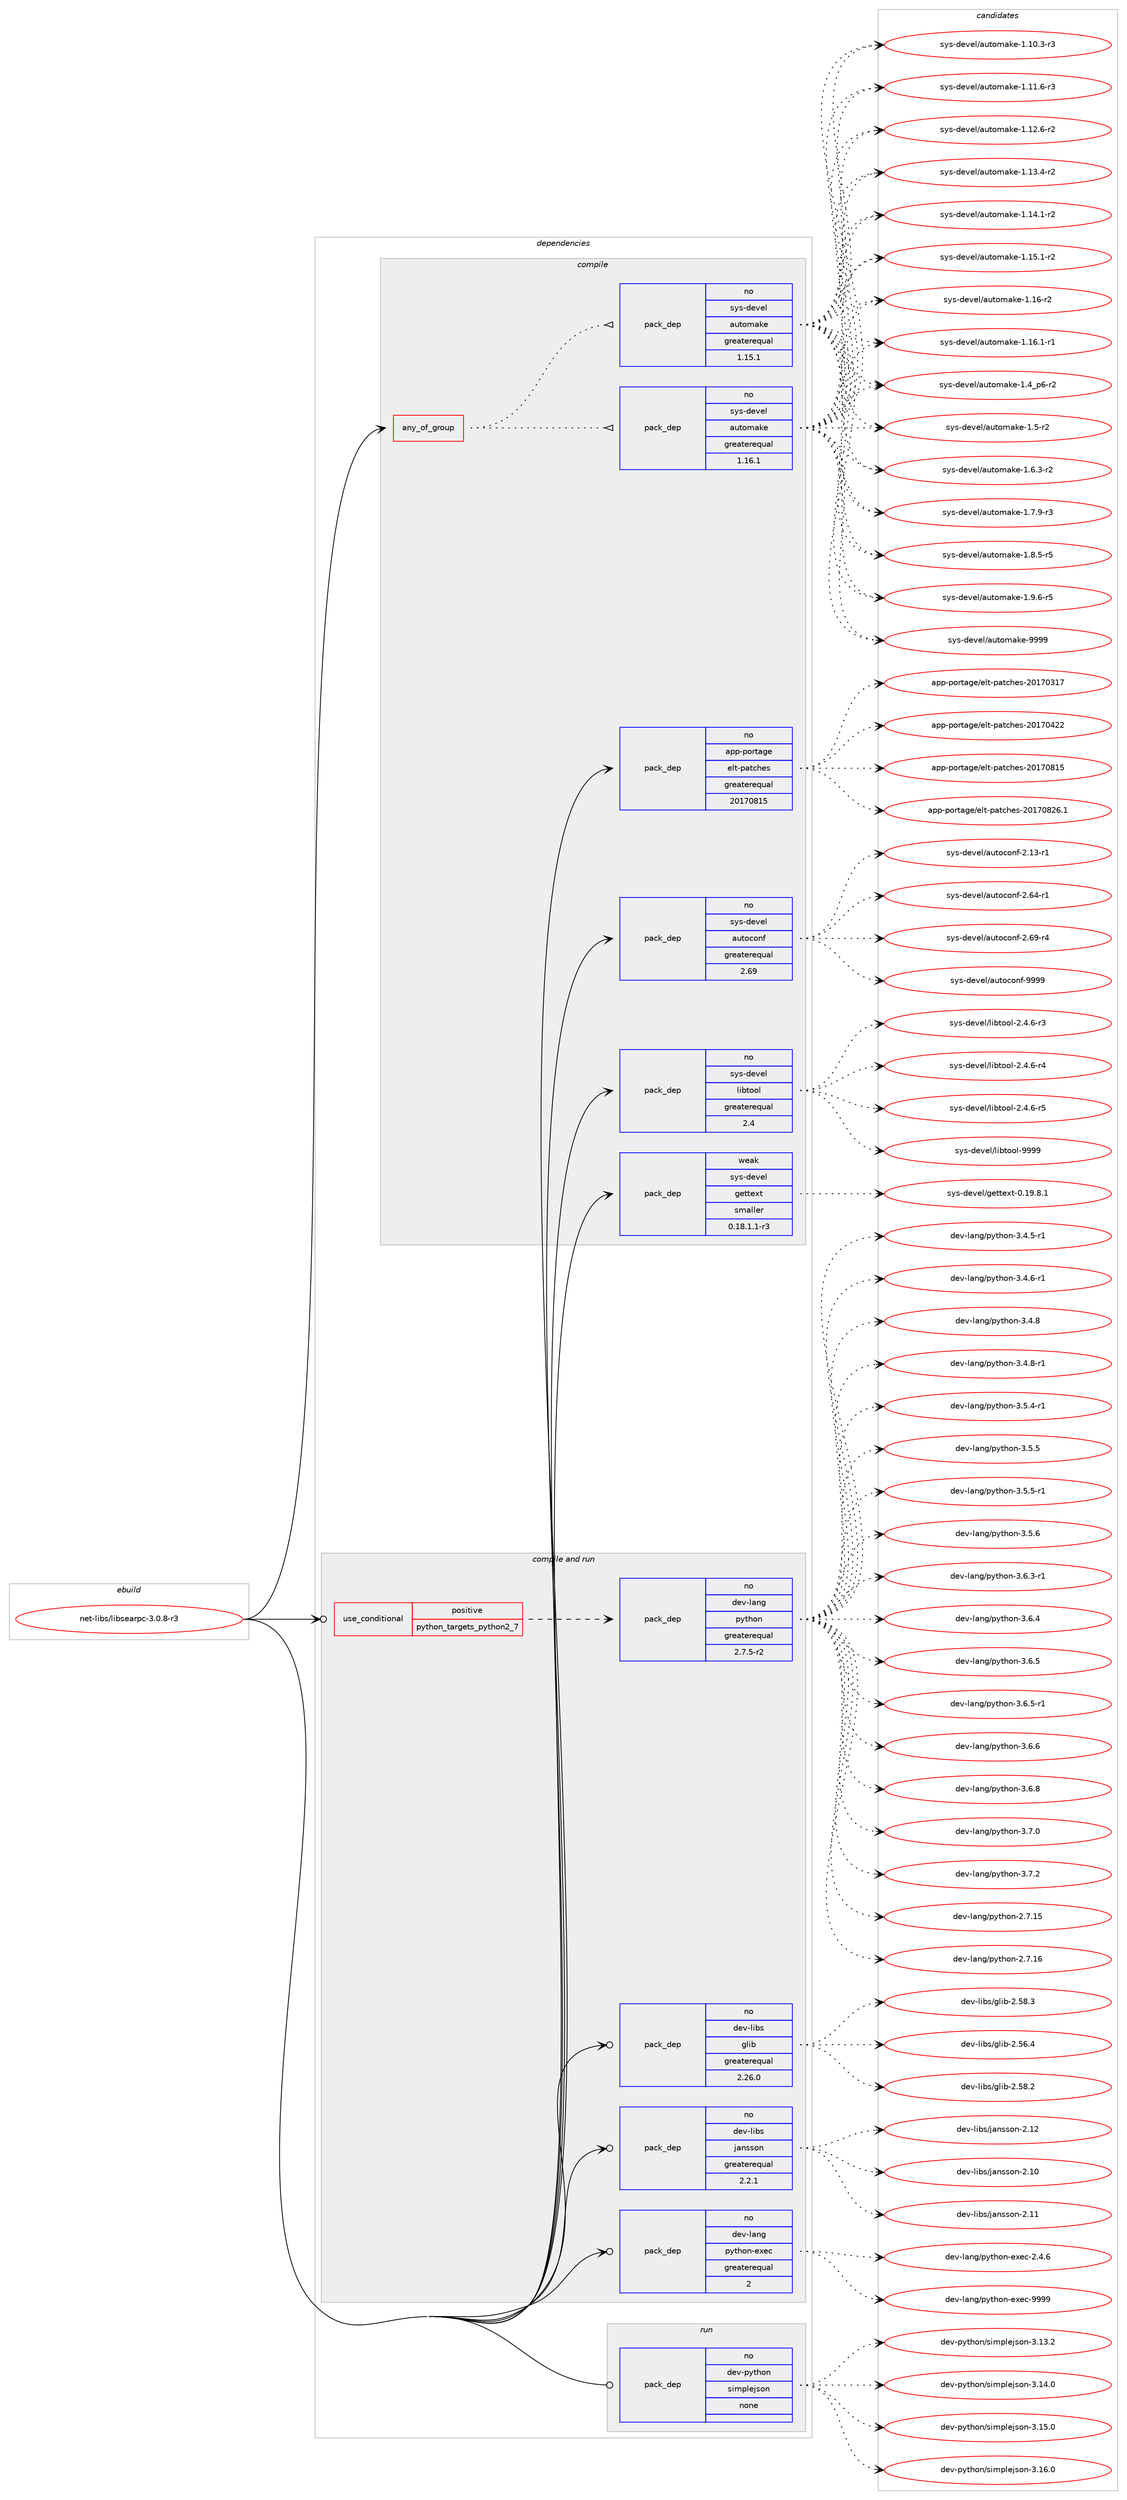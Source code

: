 digraph prolog {

# *************
# Graph options
# *************

newrank=true;
concentrate=true;
compound=true;
graph [rankdir=LR,fontname=Helvetica,fontsize=10,ranksep=1.5];#, ranksep=2.5, nodesep=0.2];
edge  [arrowhead=vee];
node  [fontname=Helvetica,fontsize=10];

# **********
# The ebuild
# **********

subgraph cluster_leftcol {
color=gray;
rank=same;
label=<<i>ebuild</i>>;
id [label="net-libs/libsearpc-3.0.8-r3", color=red, width=4, href="../net-libs/libsearpc-3.0.8-r3.svg"];
}

# ****************
# The dependencies
# ****************

subgraph cluster_midcol {
color=gray;
label=<<i>dependencies</i>>;
subgraph cluster_compile {
fillcolor="#eeeeee";
style=filled;
label=<<i>compile</i>>;
subgraph any26164 {
dependency1660386 [label=<<TABLE BORDER="0" CELLBORDER="1" CELLSPACING="0" CELLPADDING="4"><TR><TD CELLPADDING="10">any_of_group</TD></TR></TABLE>>, shape=none, color=red];subgraph pack1187120 {
dependency1660387 [label=<<TABLE BORDER="0" CELLBORDER="1" CELLSPACING="0" CELLPADDING="4" WIDTH="220"><TR><TD ROWSPAN="6" CELLPADDING="30">pack_dep</TD></TR><TR><TD WIDTH="110">no</TD></TR><TR><TD>sys-devel</TD></TR><TR><TD>automake</TD></TR><TR><TD>greaterequal</TD></TR><TR><TD>1.16.1</TD></TR></TABLE>>, shape=none, color=blue];
}
dependency1660386:e -> dependency1660387:w [weight=20,style="dotted",arrowhead="oinv"];
subgraph pack1187121 {
dependency1660388 [label=<<TABLE BORDER="0" CELLBORDER="1" CELLSPACING="0" CELLPADDING="4" WIDTH="220"><TR><TD ROWSPAN="6" CELLPADDING="30">pack_dep</TD></TR><TR><TD WIDTH="110">no</TD></TR><TR><TD>sys-devel</TD></TR><TR><TD>automake</TD></TR><TR><TD>greaterequal</TD></TR><TR><TD>1.15.1</TD></TR></TABLE>>, shape=none, color=blue];
}
dependency1660386:e -> dependency1660388:w [weight=20,style="dotted",arrowhead="oinv"];
}
id:e -> dependency1660386:w [weight=20,style="solid",arrowhead="vee"];
subgraph pack1187122 {
dependency1660389 [label=<<TABLE BORDER="0" CELLBORDER="1" CELLSPACING="0" CELLPADDING="4" WIDTH="220"><TR><TD ROWSPAN="6" CELLPADDING="30">pack_dep</TD></TR><TR><TD WIDTH="110">no</TD></TR><TR><TD>app-portage</TD></TR><TR><TD>elt-patches</TD></TR><TR><TD>greaterequal</TD></TR><TR><TD>20170815</TD></TR></TABLE>>, shape=none, color=blue];
}
id:e -> dependency1660389:w [weight=20,style="solid",arrowhead="vee"];
subgraph pack1187123 {
dependency1660390 [label=<<TABLE BORDER="0" CELLBORDER="1" CELLSPACING="0" CELLPADDING="4" WIDTH="220"><TR><TD ROWSPAN="6" CELLPADDING="30">pack_dep</TD></TR><TR><TD WIDTH="110">no</TD></TR><TR><TD>sys-devel</TD></TR><TR><TD>autoconf</TD></TR><TR><TD>greaterequal</TD></TR><TR><TD>2.69</TD></TR></TABLE>>, shape=none, color=blue];
}
id:e -> dependency1660390:w [weight=20,style="solid",arrowhead="vee"];
subgraph pack1187124 {
dependency1660391 [label=<<TABLE BORDER="0" CELLBORDER="1" CELLSPACING="0" CELLPADDING="4" WIDTH="220"><TR><TD ROWSPAN="6" CELLPADDING="30">pack_dep</TD></TR><TR><TD WIDTH="110">no</TD></TR><TR><TD>sys-devel</TD></TR><TR><TD>libtool</TD></TR><TR><TD>greaterequal</TD></TR><TR><TD>2.4</TD></TR></TABLE>>, shape=none, color=blue];
}
id:e -> dependency1660391:w [weight=20,style="solid",arrowhead="vee"];
subgraph pack1187125 {
dependency1660392 [label=<<TABLE BORDER="0" CELLBORDER="1" CELLSPACING="0" CELLPADDING="4" WIDTH="220"><TR><TD ROWSPAN="6" CELLPADDING="30">pack_dep</TD></TR><TR><TD WIDTH="110">weak</TD></TR><TR><TD>sys-devel</TD></TR><TR><TD>gettext</TD></TR><TR><TD>smaller</TD></TR><TR><TD>0.18.1.1-r3</TD></TR></TABLE>>, shape=none, color=blue];
}
id:e -> dependency1660392:w [weight=20,style="solid",arrowhead="vee"];
}
subgraph cluster_compileandrun {
fillcolor="#eeeeee";
style=filled;
label=<<i>compile and run</i>>;
subgraph cond446314 {
dependency1660393 [label=<<TABLE BORDER="0" CELLBORDER="1" CELLSPACING="0" CELLPADDING="4"><TR><TD ROWSPAN="3" CELLPADDING="10">use_conditional</TD></TR><TR><TD>positive</TD></TR><TR><TD>python_targets_python2_7</TD></TR></TABLE>>, shape=none, color=red];
subgraph pack1187126 {
dependency1660394 [label=<<TABLE BORDER="0" CELLBORDER="1" CELLSPACING="0" CELLPADDING="4" WIDTH="220"><TR><TD ROWSPAN="6" CELLPADDING="30">pack_dep</TD></TR><TR><TD WIDTH="110">no</TD></TR><TR><TD>dev-lang</TD></TR><TR><TD>python</TD></TR><TR><TD>greaterequal</TD></TR><TR><TD>2.7.5-r2</TD></TR></TABLE>>, shape=none, color=blue];
}
dependency1660393:e -> dependency1660394:w [weight=20,style="dashed",arrowhead="vee"];
}
id:e -> dependency1660393:w [weight=20,style="solid",arrowhead="odotvee"];
subgraph pack1187127 {
dependency1660395 [label=<<TABLE BORDER="0" CELLBORDER="1" CELLSPACING="0" CELLPADDING="4" WIDTH="220"><TR><TD ROWSPAN="6" CELLPADDING="30">pack_dep</TD></TR><TR><TD WIDTH="110">no</TD></TR><TR><TD>dev-lang</TD></TR><TR><TD>python-exec</TD></TR><TR><TD>greaterequal</TD></TR><TR><TD>2</TD></TR></TABLE>>, shape=none, color=blue];
}
id:e -> dependency1660395:w [weight=20,style="solid",arrowhead="odotvee"];
subgraph pack1187128 {
dependency1660396 [label=<<TABLE BORDER="0" CELLBORDER="1" CELLSPACING="0" CELLPADDING="4" WIDTH="220"><TR><TD ROWSPAN="6" CELLPADDING="30">pack_dep</TD></TR><TR><TD WIDTH="110">no</TD></TR><TR><TD>dev-libs</TD></TR><TR><TD>glib</TD></TR><TR><TD>greaterequal</TD></TR><TR><TD>2.26.0</TD></TR></TABLE>>, shape=none, color=blue];
}
id:e -> dependency1660396:w [weight=20,style="solid",arrowhead="odotvee"];
subgraph pack1187129 {
dependency1660397 [label=<<TABLE BORDER="0" CELLBORDER="1" CELLSPACING="0" CELLPADDING="4" WIDTH="220"><TR><TD ROWSPAN="6" CELLPADDING="30">pack_dep</TD></TR><TR><TD WIDTH="110">no</TD></TR><TR><TD>dev-libs</TD></TR><TR><TD>jansson</TD></TR><TR><TD>greaterequal</TD></TR><TR><TD>2.2.1</TD></TR></TABLE>>, shape=none, color=blue];
}
id:e -> dependency1660397:w [weight=20,style="solid",arrowhead="odotvee"];
}
subgraph cluster_run {
fillcolor="#eeeeee";
style=filled;
label=<<i>run</i>>;
subgraph pack1187130 {
dependency1660398 [label=<<TABLE BORDER="0" CELLBORDER="1" CELLSPACING="0" CELLPADDING="4" WIDTH="220"><TR><TD ROWSPAN="6" CELLPADDING="30">pack_dep</TD></TR><TR><TD WIDTH="110">no</TD></TR><TR><TD>dev-python</TD></TR><TR><TD>simplejson</TD></TR><TR><TD>none</TD></TR><TR><TD></TD></TR></TABLE>>, shape=none, color=blue];
}
id:e -> dependency1660398:w [weight=20,style="solid",arrowhead="odot"];
}
}

# **************
# The candidates
# **************

subgraph cluster_choices {
rank=same;
color=gray;
label=<<i>candidates</i>>;

subgraph choice1187120 {
color=black;
nodesep=1;
choice11512111545100101118101108479711711611110997107101454946494846514511451 [label="sys-devel/automake-1.10.3-r3", color=red, width=4,href="../sys-devel/automake-1.10.3-r3.svg"];
choice11512111545100101118101108479711711611110997107101454946494946544511451 [label="sys-devel/automake-1.11.6-r3", color=red, width=4,href="../sys-devel/automake-1.11.6-r3.svg"];
choice11512111545100101118101108479711711611110997107101454946495046544511450 [label="sys-devel/automake-1.12.6-r2", color=red, width=4,href="../sys-devel/automake-1.12.6-r2.svg"];
choice11512111545100101118101108479711711611110997107101454946495146524511450 [label="sys-devel/automake-1.13.4-r2", color=red, width=4,href="../sys-devel/automake-1.13.4-r2.svg"];
choice11512111545100101118101108479711711611110997107101454946495246494511450 [label="sys-devel/automake-1.14.1-r2", color=red, width=4,href="../sys-devel/automake-1.14.1-r2.svg"];
choice11512111545100101118101108479711711611110997107101454946495346494511450 [label="sys-devel/automake-1.15.1-r2", color=red, width=4,href="../sys-devel/automake-1.15.1-r2.svg"];
choice1151211154510010111810110847971171161111099710710145494649544511450 [label="sys-devel/automake-1.16-r2", color=red, width=4,href="../sys-devel/automake-1.16-r2.svg"];
choice11512111545100101118101108479711711611110997107101454946495446494511449 [label="sys-devel/automake-1.16.1-r1", color=red, width=4,href="../sys-devel/automake-1.16.1-r1.svg"];
choice115121115451001011181011084797117116111109971071014549465295112544511450 [label="sys-devel/automake-1.4_p6-r2", color=red, width=4,href="../sys-devel/automake-1.4_p6-r2.svg"];
choice11512111545100101118101108479711711611110997107101454946534511450 [label="sys-devel/automake-1.5-r2", color=red, width=4,href="../sys-devel/automake-1.5-r2.svg"];
choice115121115451001011181011084797117116111109971071014549465446514511450 [label="sys-devel/automake-1.6.3-r2", color=red, width=4,href="../sys-devel/automake-1.6.3-r2.svg"];
choice115121115451001011181011084797117116111109971071014549465546574511451 [label="sys-devel/automake-1.7.9-r3", color=red, width=4,href="../sys-devel/automake-1.7.9-r3.svg"];
choice115121115451001011181011084797117116111109971071014549465646534511453 [label="sys-devel/automake-1.8.5-r5", color=red, width=4,href="../sys-devel/automake-1.8.5-r5.svg"];
choice115121115451001011181011084797117116111109971071014549465746544511453 [label="sys-devel/automake-1.9.6-r5", color=red, width=4,href="../sys-devel/automake-1.9.6-r5.svg"];
choice115121115451001011181011084797117116111109971071014557575757 [label="sys-devel/automake-9999", color=red, width=4,href="../sys-devel/automake-9999.svg"];
dependency1660387:e -> choice11512111545100101118101108479711711611110997107101454946494846514511451:w [style=dotted,weight="100"];
dependency1660387:e -> choice11512111545100101118101108479711711611110997107101454946494946544511451:w [style=dotted,weight="100"];
dependency1660387:e -> choice11512111545100101118101108479711711611110997107101454946495046544511450:w [style=dotted,weight="100"];
dependency1660387:e -> choice11512111545100101118101108479711711611110997107101454946495146524511450:w [style=dotted,weight="100"];
dependency1660387:e -> choice11512111545100101118101108479711711611110997107101454946495246494511450:w [style=dotted,weight="100"];
dependency1660387:e -> choice11512111545100101118101108479711711611110997107101454946495346494511450:w [style=dotted,weight="100"];
dependency1660387:e -> choice1151211154510010111810110847971171161111099710710145494649544511450:w [style=dotted,weight="100"];
dependency1660387:e -> choice11512111545100101118101108479711711611110997107101454946495446494511449:w [style=dotted,weight="100"];
dependency1660387:e -> choice115121115451001011181011084797117116111109971071014549465295112544511450:w [style=dotted,weight="100"];
dependency1660387:e -> choice11512111545100101118101108479711711611110997107101454946534511450:w [style=dotted,weight="100"];
dependency1660387:e -> choice115121115451001011181011084797117116111109971071014549465446514511450:w [style=dotted,weight="100"];
dependency1660387:e -> choice115121115451001011181011084797117116111109971071014549465546574511451:w [style=dotted,weight="100"];
dependency1660387:e -> choice115121115451001011181011084797117116111109971071014549465646534511453:w [style=dotted,weight="100"];
dependency1660387:e -> choice115121115451001011181011084797117116111109971071014549465746544511453:w [style=dotted,weight="100"];
dependency1660387:e -> choice115121115451001011181011084797117116111109971071014557575757:w [style=dotted,weight="100"];
}
subgraph choice1187121 {
color=black;
nodesep=1;
choice11512111545100101118101108479711711611110997107101454946494846514511451 [label="sys-devel/automake-1.10.3-r3", color=red, width=4,href="../sys-devel/automake-1.10.3-r3.svg"];
choice11512111545100101118101108479711711611110997107101454946494946544511451 [label="sys-devel/automake-1.11.6-r3", color=red, width=4,href="../sys-devel/automake-1.11.6-r3.svg"];
choice11512111545100101118101108479711711611110997107101454946495046544511450 [label="sys-devel/automake-1.12.6-r2", color=red, width=4,href="../sys-devel/automake-1.12.6-r2.svg"];
choice11512111545100101118101108479711711611110997107101454946495146524511450 [label="sys-devel/automake-1.13.4-r2", color=red, width=4,href="../sys-devel/automake-1.13.4-r2.svg"];
choice11512111545100101118101108479711711611110997107101454946495246494511450 [label="sys-devel/automake-1.14.1-r2", color=red, width=4,href="../sys-devel/automake-1.14.1-r2.svg"];
choice11512111545100101118101108479711711611110997107101454946495346494511450 [label="sys-devel/automake-1.15.1-r2", color=red, width=4,href="../sys-devel/automake-1.15.1-r2.svg"];
choice1151211154510010111810110847971171161111099710710145494649544511450 [label="sys-devel/automake-1.16-r2", color=red, width=4,href="../sys-devel/automake-1.16-r2.svg"];
choice11512111545100101118101108479711711611110997107101454946495446494511449 [label="sys-devel/automake-1.16.1-r1", color=red, width=4,href="../sys-devel/automake-1.16.1-r1.svg"];
choice115121115451001011181011084797117116111109971071014549465295112544511450 [label="sys-devel/automake-1.4_p6-r2", color=red, width=4,href="../sys-devel/automake-1.4_p6-r2.svg"];
choice11512111545100101118101108479711711611110997107101454946534511450 [label="sys-devel/automake-1.5-r2", color=red, width=4,href="../sys-devel/automake-1.5-r2.svg"];
choice115121115451001011181011084797117116111109971071014549465446514511450 [label="sys-devel/automake-1.6.3-r2", color=red, width=4,href="../sys-devel/automake-1.6.3-r2.svg"];
choice115121115451001011181011084797117116111109971071014549465546574511451 [label="sys-devel/automake-1.7.9-r3", color=red, width=4,href="../sys-devel/automake-1.7.9-r3.svg"];
choice115121115451001011181011084797117116111109971071014549465646534511453 [label="sys-devel/automake-1.8.5-r5", color=red, width=4,href="../sys-devel/automake-1.8.5-r5.svg"];
choice115121115451001011181011084797117116111109971071014549465746544511453 [label="sys-devel/automake-1.9.6-r5", color=red, width=4,href="../sys-devel/automake-1.9.6-r5.svg"];
choice115121115451001011181011084797117116111109971071014557575757 [label="sys-devel/automake-9999", color=red, width=4,href="../sys-devel/automake-9999.svg"];
dependency1660388:e -> choice11512111545100101118101108479711711611110997107101454946494846514511451:w [style=dotted,weight="100"];
dependency1660388:e -> choice11512111545100101118101108479711711611110997107101454946494946544511451:w [style=dotted,weight="100"];
dependency1660388:e -> choice11512111545100101118101108479711711611110997107101454946495046544511450:w [style=dotted,weight="100"];
dependency1660388:e -> choice11512111545100101118101108479711711611110997107101454946495146524511450:w [style=dotted,weight="100"];
dependency1660388:e -> choice11512111545100101118101108479711711611110997107101454946495246494511450:w [style=dotted,weight="100"];
dependency1660388:e -> choice11512111545100101118101108479711711611110997107101454946495346494511450:w [style=dotted,weight="100"];
dependency1660388:e -> choice1151211154510010111810110847971171161111099710710145494649544511450:w [style=dotted,weight="100"];
dependency1660388:e -> choice11512111545100101118101108479711711611110997107101454946495446494511449:w [style=dotted,weight="100"];
dependency1660388:e -> choice115121115451001011181011084797117116111109971071014549465295112544511450:w [style=dotted,weight="100"];
dependency1660388:e -> choice11512111545100101118101108479711711611110997107101454946534511450:w [style=dotted,weight="100"];
dependency1660388:e -> choice115121115451001011181011084797117116111109971071014549465446514511450:w [style=dotted,weight="100"];
dependency1660388:e -> choice115121115451001011181011084797117116111109971071014549465546574511451:w [style=dotted,weight="100"];
dependency1660388:e -> choice115121115451001011181011084797117116111109971071014549465646534511453:w [style=dotted,weight="100"];
dependency1660388:e -> choice115121115451001011181011084797117116111109971071014549465746544511453:w [style=dotted,weight="100"];
dependency1660388:e -> choice115121115451001011181011084797117116111109971071014557575757:w [style=dotted,weight="100"];
}
subgraph choice1187122 {
color=black;
nodesep=1;
choice97112112451121111141169710310147101108116451129711699104101115455048495548514955 [label="app-portage/elt-patches-20170317", color=red, width=4,href="../app-portage/elt-patches-20170317.svg"];
choice97112112451121111141169710310147101108116451129711699104101115455048495548525050 [label="app-portage/elt-patches-20170422", color=red, width=4,href="../app-portage/elt-patches-20170422.svg"];
choice97112112451121111141169710310147101108116451129711699104101115455048495548564953 [label="app-portage/elt-patches-20170815", color=red, width=4,href="../app-portage/elt-patches-20170815.svg"];
choice971121124511211111411697103101471011081164511297116991041011154550484955485650544649 [label="app-portage/elt-patches-20170826.1", color=red, width=4,href="../app-portage/elt-patches-20170826.1.svg"];
dependency1660389:e -> choice97112112451121111141169710310147101108116451129711699104101115455048495548514955:w [style=dotted,weight="100"];
dependency1660389:e -> choice97112112451121111141169710310147101108116451129711699104101115455048495548525050:w [style=dotted,weight="100"];
dependency1660389:e -> choice97112112451121111141169710310147101108116451129711699104101115455048495548564953:w [style=dotted,weight="100"];
dependency1660389:e -> choice971121124511211111411697103101471011081164511297116991041011154550484955485650544649:w [style=dotted,weight="100"];
}
subgraph choice1187123 {
color=black;
nodesep=1;
choice1151211154510010111810110847971171161119911111010245504649514511449 [label="sys-devel/autoconf-2.13-r1", color=red, width=4,href="../sys-devel/autoconf-2.13-r1.svg"];
choice1151211154510010111810110847971171161119911111010245504654524511449 [label="sys-devel/autoconf-2.64-r1", color=red, width=4,href="../sys-devel/autoconf-2.64-r1.svg"];
choice1151211154510010111810110847971171161119911111010245504654574511452 [label="sys-devel/autoconf-2.69-r4", color=red, width=4,href="../sys-devel/autoconf-2.69-r4.svg"];
choice115121115451001011181011084797117116111991111101024557575757 [label="sys-devel/autoconf-9999", color=red, width=4,href="../sys-devel/autoconf-9999.svg"];
dependency1660390:e -> choice1151211154510010111810110847971171161119911111010245504649514511449:w [style=dotted,weight="100"];
dependency1660390:e -> choice1151211154510010111810110847971171161119911111010245504654524511449:w [style=dotted,weight="100"];
dependency1660390:e -> choice1151211154510010111810110847971171161119911111010245504654574511452:w [style=dotted,weight="100"];
dependency1660390:e -> choice115121115451001011181011084797117116111991111101024557575757:w [style=dotted,weight="100"];
}
subgraph choice1187124 {
color=black;
nodesep=1;
choice1151211154510010111810110847108105981161111111084550465246544511451 [label="sys-devel/libtool-2.4.6-r3", color=red, width=4,href="../sys-devel/libtool-2.4.6-r3.svg"];
choice1151211154510010111810110847108105981161111111084550465246544511452 [label="sys-devel/libtool-2.4.6-r4", color=red, width=4,href="../sys-devel/libtool-2.4.6-r4.svg"];
choice1151211154510010111810110847108105981161111111084550465246544511453 [label="sys-devel/libtool-2.4.6-r5", color=red, width=4,href="../sys-devel/libtool-2.4.6-r5.svg"];
choice1151211154510010111810110847108105981161111111084557575757 [label="sys-devel/libtool-9999", color=red, width=4,href="../sys-devel/libtool-9999.svg"];
dependency1660391:e -> choice1151211154510010111810110847108105981161111111084550465246544511451:w [style=dotted,weight="100"];
dependency1660391:e -> choice1151211154510010111810110847108105981161111111084550465246544511452:w [style=dotted,weight="100"];
dependency1660391:e -> choice1151211154510010111810110847108105981161111111084550465246544511453:w [style=dotted,weight="100"];
dependency1660391:e -> choice1151211154510010111810110847108105981161111111084557575757:w [style=dotted,weight="100"];
}
subgraph choice1187125 {
color=black;
nodesep=1;
choice1151211154510010111810110847103101116116101120116454846495746564649 [label="sys-devel/gettext-0.19.8.1", color=red, width=4,href="../sys-devel/gettext-0.19.8.1.svg"];
dependency1660392:e -> choice1151211154510010111810110847103101116116101120116454846495746564649:w [style=dotted,weight="100"];
}
subgraph choice1187126 {
color=black;
nodesep=1;
choice10010111845108971101034711212111610411111045504655464953 [label="dev-lang/python-2.7.15", color=red, width=4,href="../dev-lang/python-2.7.15.svg"];
choice10010111845108971101034711212111610411111045504655464954 [label="dev-lang/python-2.7.16", color=red, width=4,href="../dev-lang/python-2.7.16.svg"];
choice1001011184510897110103471121211161041111104551465246534511449 [label="dev-lang/python-3.4.5-r1", color=red, width=4,href="../dev-lang/python-3.4.5-r1.svg"];
choice1001011184510897110103471121211161041111104551465246544511449 [label="dev-lang/python-3.4.6-r1", color=red, width=4,href="../dev-lang/python-3.4.6-r1.svg"];
choice100101118451089711010347112121116104111110455146524656 [label="dev-lang/python-3.4.8", color=red, width=4,href="../dev-lang/python-3.4.8.svg"];
choice1001011184510897110103471121211161041111104551465246564511449 [label="dev-lang/python-3.4.8-r1", color=red, width=4,href="../dev-lang/python-3.4.8-r1.svg"];
choice1001011184510897110103471121211161041111104551465346524511449 [label="dev-lang/python-3.5.4-r1", color=red, width=4,href="../dev-lang/python-3.5.4-r1.svg"];
choice100101118451089711010347112121116104111110455146534653 [label="dev-lang/python-3.5.5", color=red, width=4,href="../dev-lang/python-3.5.5.svg"];
choice1001011184510897110103471121211161041111104551465346534511449 [label="dev-lang/python-3.5.5-r1", color=red, width=4,href="../dev-lang/python-3.5.5-r1.svg"];
choice100101118451089711010347112121116104111110455146534654 [label="dev-lang/python-3.5.6", color=red, width=4,href="../dev-lang/python-3.5.6.svg"];
choice1001011184510897110103471121211161041111104551465446514511449 [label="dev-lang/python-3.6.3-r1", color=red, width=4,href="../dev-lang/python-3.6.3-r1.svg"];
choice100101118451089711010347112121116104111110455146544652 [label="dev-lang/python-3.6.4", color=red, width=4,href="../dev-lang/python-3.6.4.svg"];
choice100101118451089711010347112121116104111110455146544653 [label="dev-lang/python-3.6.5", color=red, width=4,href="../dev-lang/python-3.6.5.svg"];
choice1001011184510897110103471121211161041111104551465446534511449 [label="dev-lang/python-3.6.5-r1", color=red, width=4,href="../dev-lang/python-3.6.5-r1.svg"];
choice100101118451089711010347112121116104111110455146544654 [label="dev-lang/python-3.6.6", color=red, width=4,href="../dev-lang/python-3.6.6.svg"];
choice100101118451089711010347112121116104111110455146544656 [label="dev-lang/python-3.6.8", color=red, width=4,href="../dev-lang/python-3.6.8.svg"];
choice100101118451089711010347112121116104111110455146554648 [label="dev-lang/python-3.7.0", color=red, width=4,href="../dev-lang/python-3.7.0.svg"];
choice100101118451089711010347112121116104111110455146554650 [label="dev-lang/python-3.7.2", color=red, width=4,href="../dev-lang/python-3.7.2.svg"];
dependency1660394:e -> choice10010111845108971101034711212111610411111045504655464953:w [style=dotted,weight="100"];
dependency1660394:e -> choice10010111845108971101034711212111610411111045504655464954:w [style=dotted,weight="100"];
dependency1660394:e -> choice1001011184510897110103471121211161041111104551465246534511449:w [style=dotted,weight="100"];
dependency1660394:e -> choice1001011184510897110103471121211161041111104551465246544511449:w [style=dotted,weight="100"];
dependency1660394:e -> choice100101118451089711010347112121116104111110455146524656:w [style=dotted,weight="100"];
dependency1660394:e -> choice1001011184510897110103471121211161041111104551465246564511449:w [style=dotted,weight="100"];
dependency1660394:e -> choice1001011184510897110103471121211161041111104551465346524511449:w [style=dotted,weight="100"];
dependency1660394:e -> choice100101118451089711010347112121116104111110455146534653:w [style=dotted,weight="100"];
dependency1660394:e -> choice1001011184510897110103471121211161041111104551465346534511449:w [style=dotted,weight="100"];
dependency1660394:e -> choice100101118451089711010347112121116104111110455146534654:w [style=dotted,weight="100"];
dependency1660394:e -> choice1001011184510897110103471121211161041111104551465446514511449:w [style=dotted,weight="100"];
dependency1660394:e -> choice100101118451089711010347112121116104111110455146544652:w [style=dotted,weight="100"];
dependency1660394:e -> choice100101118451089711010347112121116104111110455146544653:w [style=dotted,weight="100"];
dependency1660394:e -> choice1001011184510897110103471121211161041111104551465446534511449:w [style=dotted,weight="100"];
dependency1660394:e -> choice100101118451089711010347112121116104111110455146544654:w [style=dotted,weight="100"];
dependency1660394:e -> choice100101118451089711010347112121116104111110455146544656:w [style=dotted,weight="100"];
dependency1660394:e -> choice100101118451089711010347112121116104111110455146554648:w [style=dotted,weight="100"];
dependency1660394:e -> choice100101118451089711010347112121116104111110455146554650:w [style=dotted,weight="100"];
}
subgraph choice1187127 {
color=black;
nodesep=1;
choice1001011184510897110103471121211161041111104510112010199455046524654 [label="dev-lang/python-exec-2.4.6", color=red, width=4,href="../dev-lang/python-exec-2.4.6.svg"];
choice10010111845108971101034711212111610411111045101120101994557575757 [label="dev-lang/python-exec-9999", color=red, width=4,href="../dev-lang/python-exec-9999.svg"];
dependency1660395:e -> choice1001011184510897110103471121211161041111104510112010199455046524654:w [style=dotted,weight="100"];
dependency1660395:e -> choice10010111845108971101034711212111610411111045101120101994557575757:w [style=dotted,weight="100"];
}
subgraph choice1187128 {
color=black;
nodesep=1;
choice1001011184510810598115471031081059845504653544652 [label="dev-libs/glib-2.56.4", color=red, width=4,href="../dev-libs/glib-2.56.4.svg"];
choice1001011184510810598115471031081059845504653564650 [label="dev-libs/glib-2.58.2", color=red, width=4,href="../dev-libs/glib-2.58.2.svg"];
choice1001011184510810598115471031081059845504653564651 [label="dev-libs/glib-2.58.3", color=red, width=4,href="../dev-libs/glib-2.58.3.svg"];
dependency1660396:e -> choice1001011184510810598115471031081059845504653544652:w [style=dotted,weight="100"];
dependency1660396:e -> choice1001011184510810598115471031081059845504653564650:w [style=dotted,weight="100"];
dependency1660396:e -> choice1001011184510810598115471031081059845504653564651:w [style=dotted,weight="100"];
}
subgraph choice1187129 {
color=black;
nodesep=1;
choice100101118451081059811547106971101151151111104550464948 [label="dev-libs/jansson-2.10", color=red, width=4,href="../dev-libs/jansson-2.10.svg"];
choice100101118451081059811547106971101151151111104550464949 [label="dev-libs/jansson-2.11", color=red, width=4,href="../dev-libs/jansson-2.11.svg"];
choice100101118451081059811547106971101151151111104550464950 [label="dev-libs/jansson-2.12", color=red, width=4,href="../dev-libs/jansson-2.12.svg"];
dependency1660397:e -> choice100101118451081059811547106971101151151111104550464948:w [style=dotted,weight="100"];
dependency1660397:e -> choice100101118451081059811547106971101151151111104550464949:w [style=dotted,weight="100"];
dependency1660397:e -> choice100101118451081059811547106971101151151111104550464950:w [style=dotted,weight="100"];
}
subgraph choice1187130 {
color=black;
nodesep=1;
choice100101118451121211161041111104711510510911210810110611511111045514649514650 [label="dev-python/simplejson-3.13.2", color=red, width=4,href="../dev-python/simplejson-3.13.2.svg"];
choice100101118451121211161041111104711510510911210810110611511111045514649524648 [label="dev-python/simplejson-3.14.0", color=red, width=4,href="../dev-python/simplejson-3.14.0.svg"];
choice100101118451121211161041111104711510510911210810110611511111045514649534648 [label="dev-python/simplejson-3.15.0", color=red, width=4,href="../dev-python/simplejson-3.15.0.svg"];
choice100101118451121211161041111104711510510911210810110611511111045514649544648 [label="dev-python/simplejson-3.16.0", color=red, width=4,href="../dev-python/simplejson-3.16.0.svg"];
dependency1660398:e -> choice100101118451121211161041111104711510510911210810110611511111045514649514650:w [style=dotted,weight="100"];
dependency1660398:e -> choice100101118451121211161041111104711510510911210810110611511111045514649524648:w [style=dotted,weight="100"];
dependency1660398:e -> choice100101118451121211161041111104711510510911210810110611511111045514649534648:w [style=dotted,weight="100"];
dependency1660398:e -> choice100101118451121211161041111104711510510911210810110611511111045514649544648:w [style=dotted,weight="100"];
}
}

}
